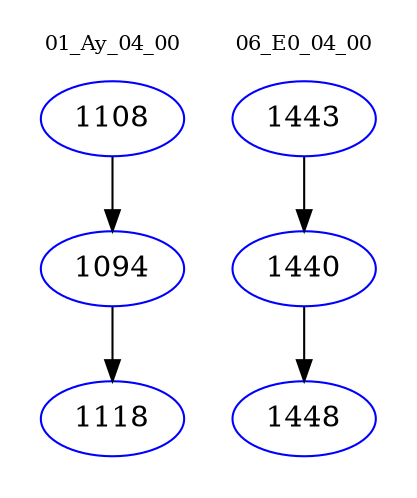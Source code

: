 digraph{
subgraph cluster_0 {
color = white
label = "01_Ay_04_00";
fontsize=10;
T0_1108 [label="1108", color="blue"]
T0_1108 -> T0_1094 [color="black"]
T0_1094 [label="1094", color="blue"]
T0_1094 -> T0_1118 [color="black"]
T0_1118 [label="1118", color="blue"]
}
subgraph cluster_1 {
color = white
label = "06_E0_04_00";
fontsize=10;
T1_1443 [label="1443", color="blue"]
T1_1443 -> T1_1440 [color="black"]
T1_1440 [label="1440", color="blue"]
T1_1440 -> T1_1448 [color="black"]
T1_1448 [label="1448", color="blue"]
}
}
